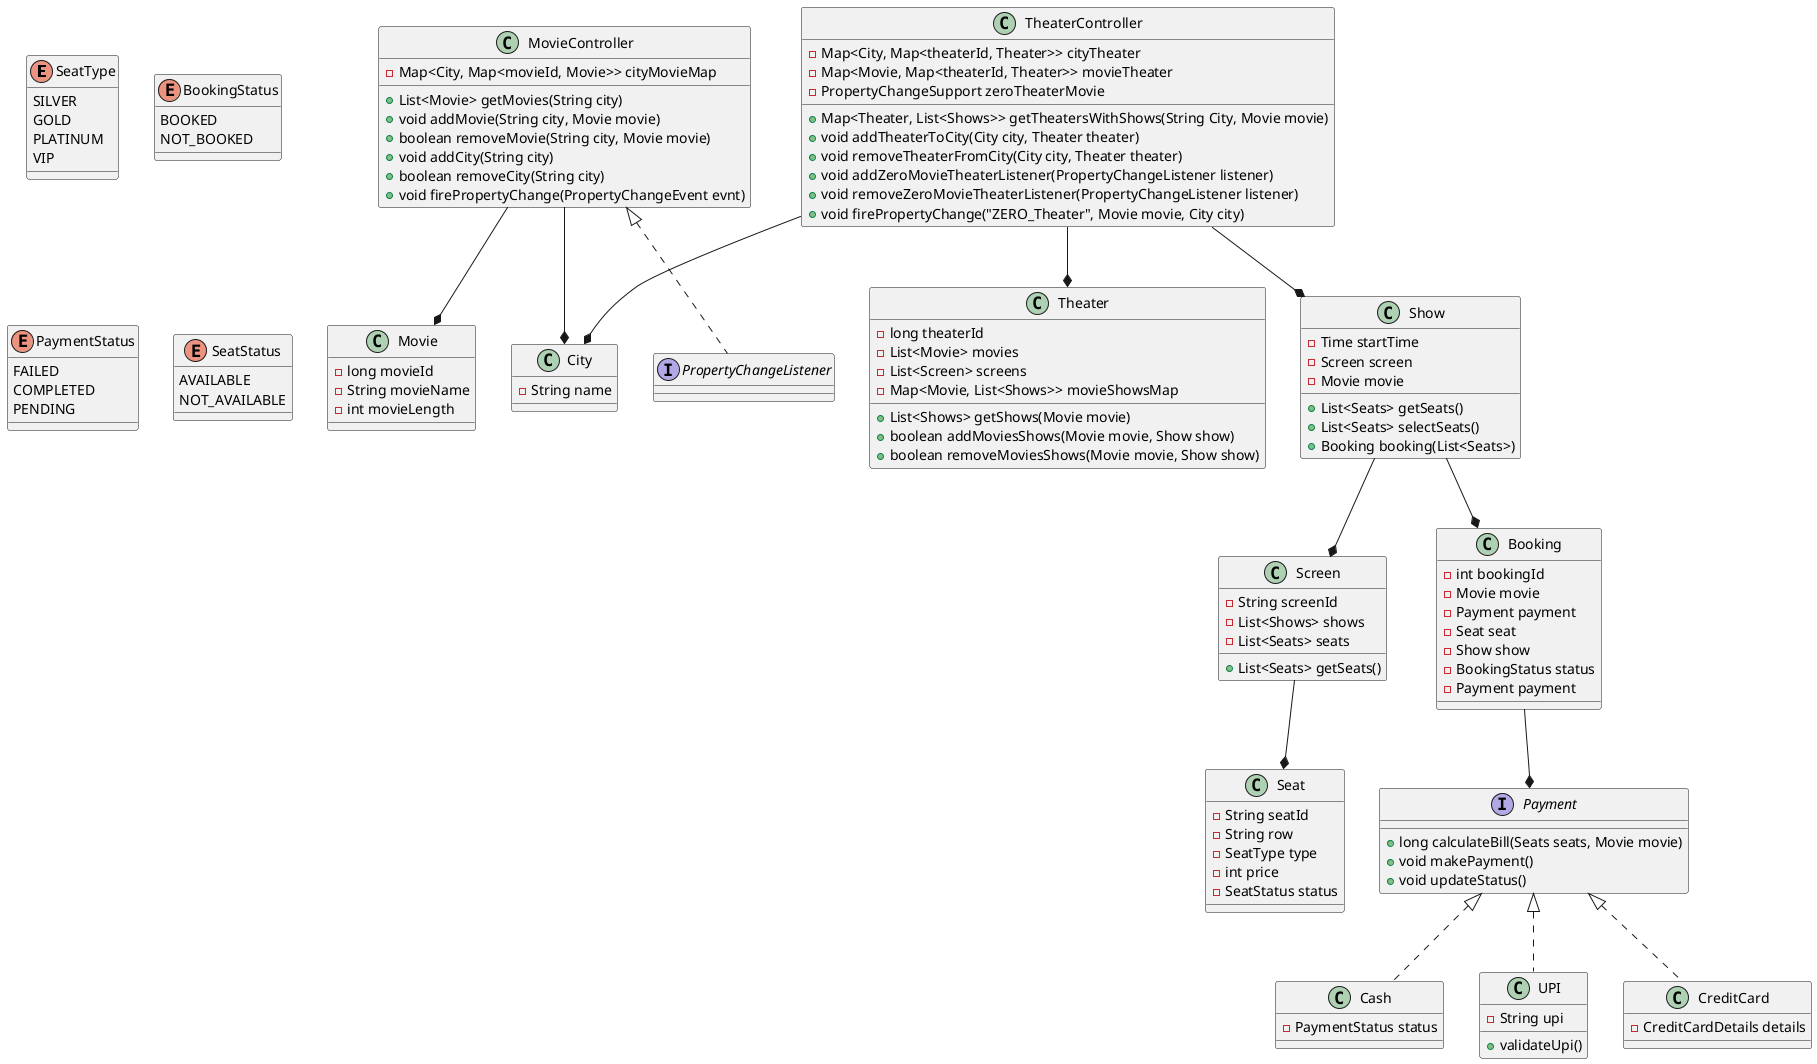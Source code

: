 @startuml bookmyshow

enum SeatType {
    SILVER
    GOLD
    PLATINUM
    VIP
}

enum BookingStatus {
    BOOKED
    NOT_BOOKED
}

enum PaymentStatus {
    FAILED
    COMPLETED
    PENDING
}

enum SeatStatus {
    AVAILABLE
    NOT_AVAILABLE
}


class City {
    - String name
}

class Movie {
    -long movieId
    -String movieName
    -int movieLength
}

interface PropertyChangeListener {}

class MovieController {
    - Map<City, Map<movieId, Movie>> cityMovieMap
    + List<Movie> getMovies(String city)
    + void addMovie(String city, Movie movie)
    + boolean removeMovie(String city, Movie movie)
    + void addCity(String city)
    + boolean removeCity(String city)
    + void firePropertyChange(PropertyChangeEvent evnt)
}

class TheaterController {
    - Map<City, Map<theaterId, Theater>> cityTheater
    - Map<Movie, Map<theaterId, Theater>> movieTheater
    - PropertyChangeSupport zeroTheaterMovie
    + Map<Theater, List<Shows>> getTheatersWithShows(String City, Movie movie)
    + void addTheaterToCity(City city, Theater theater)
    + void removeTheaterFromCity(City city, Theater theater)
    + void addZeroMovieTheaterListener(PropertyChangeListener listener)
    + void removeZeroMovieTheaterListener(PropertyChangeListener listener)
    + void firePropertyChange("ZERO_Theater", Movie movie, City city)

}

class Theater {
    - long theaterId 
    - List<Movie> movies
    - List<Screen> screens
    - Map<Movie, List<Shows>> movieShowsMap
    + List<Shows> getShows(Movie movie)
    + boolean addMoviesShows(Movie movie, Show show)
    + boolean removeMoviesShows(Movie movie, Show show)
}

class Show {
    - Time startTime
    - Screen screen
    - Movie movie
    + List<Seats> getSeats()
    + List<Seats> selectSeats()
    + Booking booking(List<Seats>)
}

class Screen {
    - String screenId
    - List<Shows> shows
    - List<Seats> seats
    + List<Seats> getSeats()
}

class Seat {
    - String seatId
    - String row
    - SeatType type
    - int price
    - SeatStatus status
}


class Booking {
    - int bookingId
    - Movie movie
    - Payment payment
    - Seat seat
    - Show show
    - BookingStatus status
    - Payment payment
}

interface Payment {
    + long calculateBill(Seats seats, Movie movie)
    + void makePayment()
    + void updateStatus()
}

class Cash  {
    - PaymentStatus status
}

class UPI {
    - String upi
    + validateUpi()
}

class CreditCard {
    - CreditCardDetails details
}

MovieController --* Movie
MovieController --* City
TheaterController --* Theater
TheaterController --* Show
TheaterController --* City
Show --* Screen
Screen --* Seat
Show --* Booking
Booking --* Payment

Payment <|.. Cash
Payment <|.. UPI
Payment <|.. CreditCard

MovieController <|.. PropertyChangeListener

@enduml